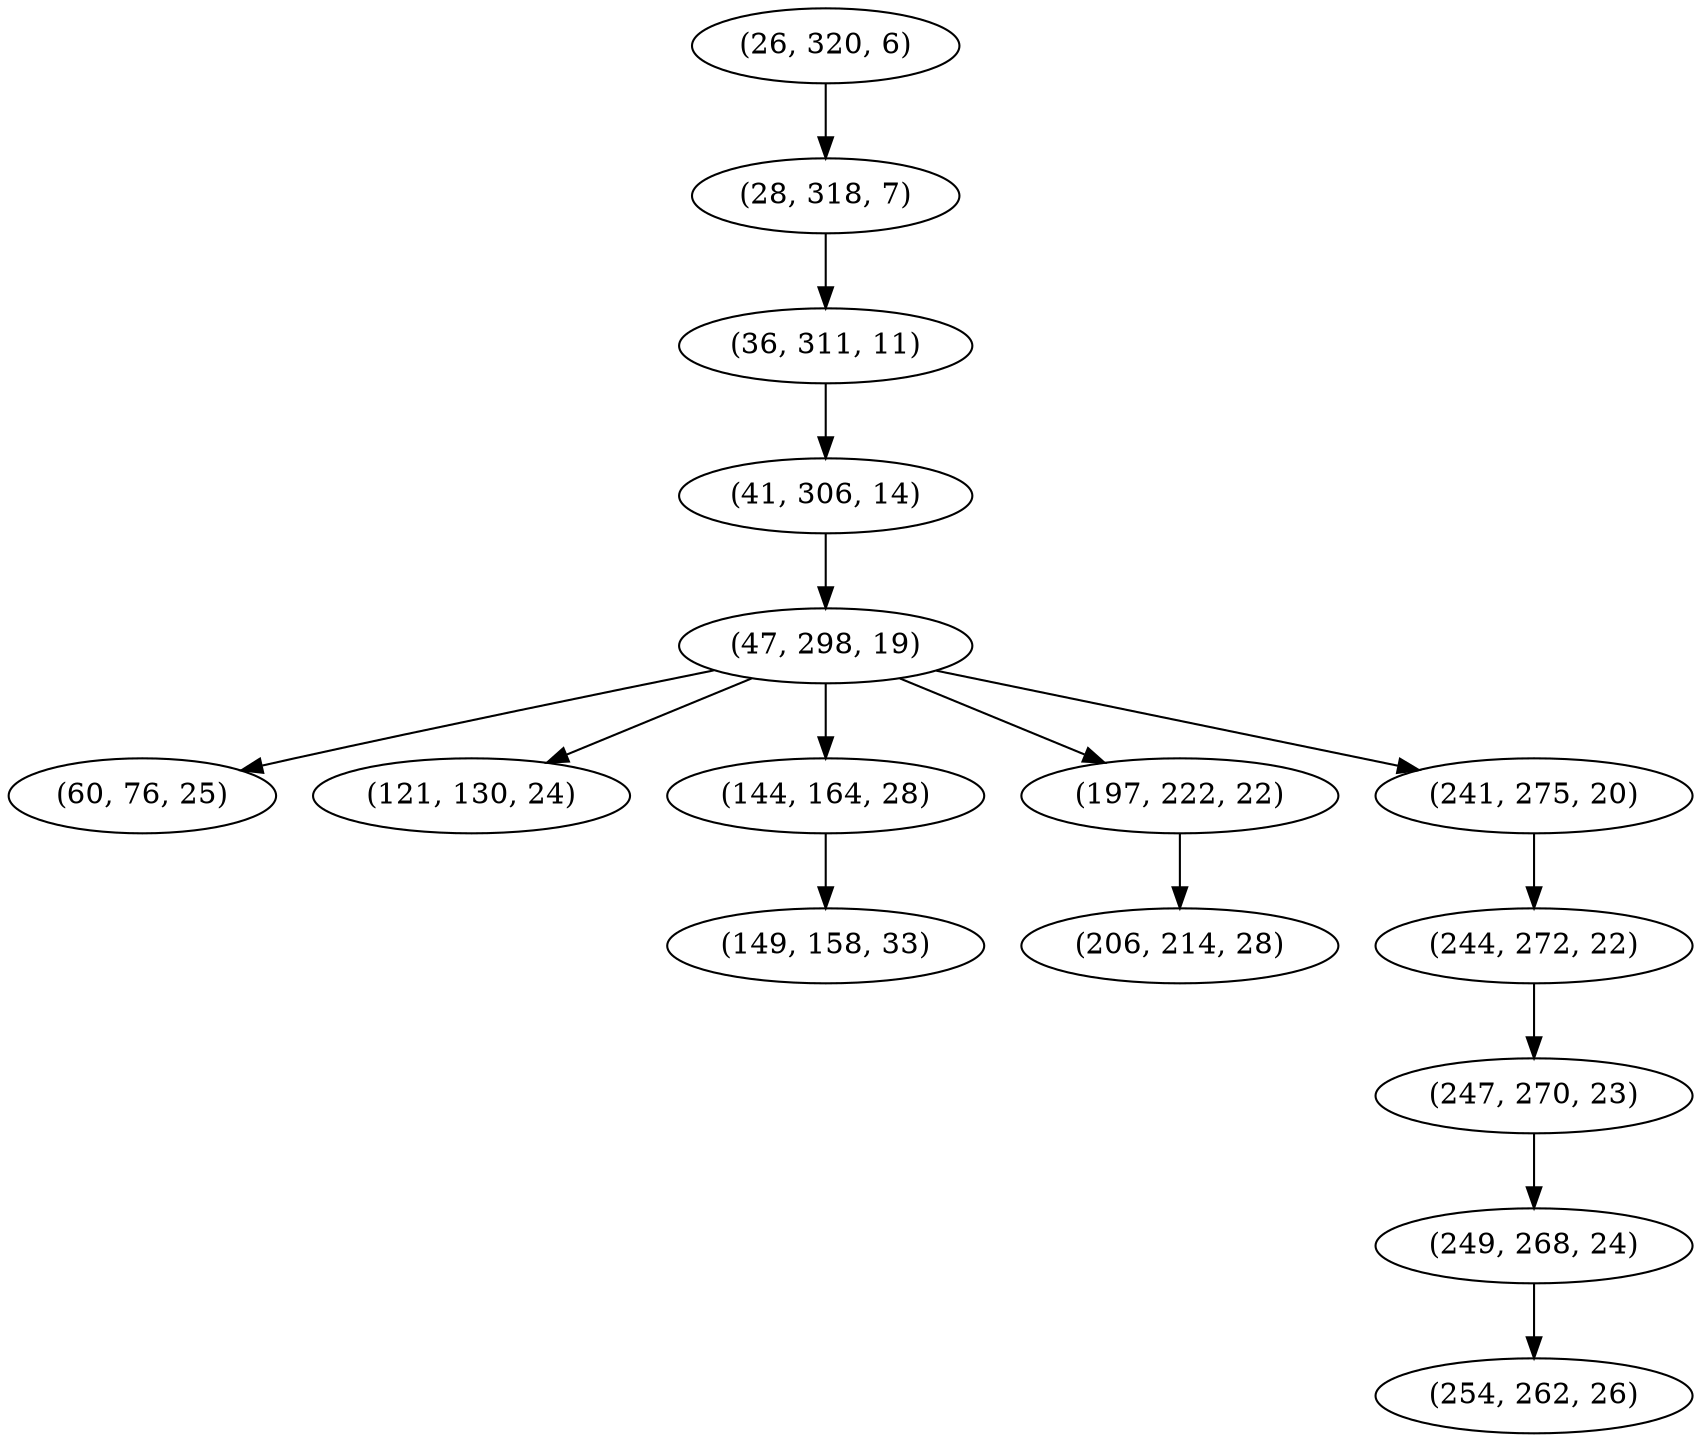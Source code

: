 digraph tree {
    "(26, 320, 6)";
    "(28, 318, 7)";
    "(36, 311, 11)";
    "(41, 306, 14)";
    "(47, 298, 19)";
    "(60, 76, 25)";
    "(121, 130, 24)";
    "(144, 164, 28)";
    "(149, 158, 33)";
    "(197, 222, 22)";
    "(206, 214, 28)";
    "(241, 275, 20)";
    "(244, 272, 22)";
    "(247, 270, 23)";
    "(249, 268, 24)";
    "(254, 262, 26)";
    "(26, 320, 6)" -> "(28, 318, 7)";
    "(28, 318, 7)" -> "(36, 311, 11)";
    "(36, 311, 11)" -> "(41, 306, 14)";
    "(41, 306, 14)" -> "(47, 298, 19)";
    "(47, 298, 19)" -> "(60, 76, 25)";
    "(47, 298, 19)" -> "(121, 130, 24)";
    "(47, 298, 19)" -> "(144, 164, 28)";
    "(47, 298, 19)" -> "(197, 222, 22)";
    "(47, 298, 19)" -> "(241, 275, 20)";
    "(144, 164, 28)" -> "(149, 158, 33)";
    "(197, 222, 22)" -> "(206, 214, 28)";
    "(241, 275, 20)" -> "(244, 272, 22)";
    "(244, 272, 22)" -> "(247, 270, 23)";
    "(247, 270, 23)" -> "(249, 268, 24)";
    "(249, 268, 24)" -> "(254, 262, 26)";
}
